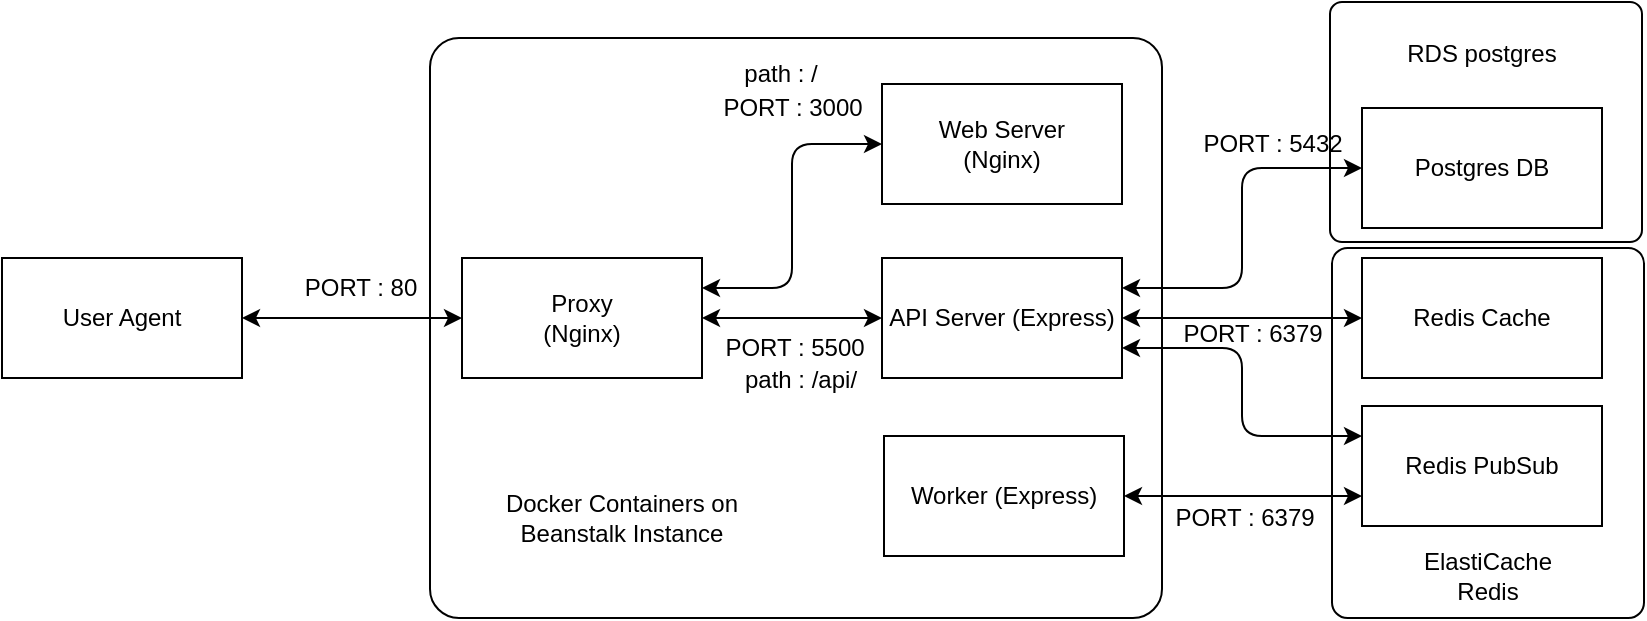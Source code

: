 <mxfile>
    <diagram id="piDafpqhtRUU5qUU-vj8" name="Page-1">
        <mxGraphModel dx="916" dy="541" grid="1" gridSize="10" guides="1" tooltips="1" connect="1" arrows="1" fold="1" page="1" pageScale="1" pageWidth="1169" pageHeight="827" math="0" shadow="0">
            <root>
                <mxCell id="0"/>
                <mxCell id="1" parent="0"/>
                <mxCell id="18" value="" style="rounded=1;whiteSpace=wrap;html=1;arcSize=5;" vertex="1" parent="1">
                    <mxGeometry x="795" y="305" width="156" height="185" as="geometry"/>
                </mxCell>
                <mxCell id="16" value="" style="rounded=1;whiteSpace=wrap;html=1;arcSize=5;" vertex="1" parent="1">
                    <mxGeometry x="794" y="182" width="156" height="120" as="geometry"/>
                </mxCell>
                <mxCell id="14" value="" style="rounded=1;whiteSpace=wrap;html=1;arcSize=5;" vertex="1" parent="1">
                    <mxGeometry x="344" y="200" width="366" height="290" as="geometry"/>
                </mxCell>
                <mxCell id="JDbVQdWDWLPik-uImzkJ-9" style="edgeStyle=orthogonalEdgeStyle;rounded=0;orthogonalLoop=1;jettySize=auto;html=1;exitX=1;exitY=0.5;exitDx=0;exitDy=0;entryX=0;entryY=0.5;entryDx=0;entryDy=0;startArrow=classic;startFill=1;" parent="1" source="JDbVQdWDWLPik-uImzkJ-1" target="JDbVQdWDWLPik-uImzkJ-2" edge="1">
                    <mxGeometry relative="1" as="geometry"/>
                </mxCell>
                <mxCell id="JDbVQdWDWLPik-uImzkJ-1" value="User Agent" style="rounded=0;whiteSpace=wrap;html=1;" parent="1" vertex="1">
                    <mxGeometry x="130" y="310" width="120" height="60" as="geometry"/>
                </mxCell>
                <mxCell id="JDbVQdWDWLPik-uImzkJ-17" style="edgeStyle=orthogonalEdgeStyle;rounded=0;orthogonalLoop=1;jettySize=auto;html=1;exitX=1;exitY=0.5;exitDx=0;exitDy=0;entryX=0;entryY=0.5;entryDx=0;entryDy=0;startArrow=classic;startFill=1;" parent="1" source="JDbVQdWDWLPik-uImzkJ-2" target="JDbVQdWDWLPik-uImzkJ-4" edge="1">
                    <mxGeometry relative="1" as="geometry"/>
                </mxCell>
                <mxCell id="2" style="edgeStyle=elbowEdgeStyle;html=1;exitX=1;exitY=0.25;exitDx=0;exitDy=0;entryX=0;entryY=0.5;entryDx=0;entryDy=0;startArrow=classic;startFill=1;rounded=1;" parent="1" source="JDbVQdWDWLPik-uImzkJ-2" target="JDbVQdWDWLPik-uImzkJ-3" edge="1">
                    <mxGeometry relative="1" as="geometry"/>
                </mxCell>
                <mxCell id="JDbVQdWDWLPik-uImzkJ-2" value="Proxy&lt;br&gt;(Nginx)" style="rounded=0;whiteSpace=wrap;html=1;" parent="1" vertex="1">
                    <mxGeometry x="360" y="310" width="120" height="60" as="geometry"/>
                </mxCell>
                <mxCell id="JDbVQdWDWLPik-uImzkJ-3" value="Web Server&lt;br&gt;(Nginx)" style="rounded=0;whiteSpace=wrap;html=1;" parent="1" vertex="1">
                    <mxGeometry x="570" y="223" width="120" height="60" as="geometry"/>
                </mxCell>
                <mxCell id="JDbVQdWDWLPik-uImzkJ-13" style="edgeStyle=orthogonalEdgeStyle;rounded=1;orthogonalLoop=1;jettySize=auto;html=1;exitX=1;exitY=0.75;exitDx=0;exitDy=0;startArrow=classic;startFill=1;entryX=0;entryY=0.25;entryDx=0;entryDy=0;" parent="1" source="JDbVQdWDWLPik-uImzkJ-4" target="JDbVQdWDWLPik-uImzkJ-5" edge="1">
                    <mxGeometry relative="1" as="geometry"/>
                </mxCell>
                <mxCell id="JDbVQdWDWLPik-uImzkJ-15" style="edgeStyle=orthogonalEdgeStyle;rounded=1;orthogonalLoop=1;jettySize=auto;html=1;exitX=1;exitY=0.25;exitDx=0;exitDy=0;entryX=0;entryY=0.5;entryDx=0;entryDy=0;startArrow=classic;startFill=1;" parent="1" source="JDbVQdWDWLPik-uImzkJ-4" target="JDbVQdWDWLPik-uImzkJ-6" edge="1">
                    <mxGeometry relative="1" as="geometry"/>
                </mxCell>
                <mxCell id="JDbVQdWDWLPik-uImzkJ-16" style="edgeStyle=orthogonalEdgeStyle;rounded=1;orthogonalLoop=1;jettySize=auto;html=1;exitX=1;exitY=0.5;exitDx=0;exitDy=0;entryX=0;entryY=0.5;entryDx=0;entryDy=0;startArrow=classic;startFill=1;" parent="1" source="JDbVQdWDWLPik-uImzkJ-4" target="JDbVQdWDWLPik-uImzkJ-7" edge="1">
                    <mxGeometry relative="1" as="geometry"/>
                </mxCell>
                <mxCell id="JDbVQdWDWLPik-uImzkJ-4" value="API Server (Express)" style="rounded=0;whiteSpace=wrap;html=1;" parent="1" vertex="1">
                    <mxGeometry x="570" y="310" width="120" height="60" as="geometry"/>
                </mxCell>
                <mxCell id="JDbVQdWDWLPik-uImzkJ-14" style="edgeStyle=orthogonalEdgeStyle;rounded=1;orthogonalLoop=1;jettySize=auto;html=1;exitX=0;exitY=0.75;exitDx=0;exitDy=0;startArrow=classic;startFill=1;" parent="1" source="JDbVQdWDWLPik-uImzkJ-5" target="JDbVQdWDWLPik-uImzkJ-8" edge="1">
                    <mxGeometry relative="1" as="geometry"/>
                </mxCell>
                <mxCell id="JDbVQdWDWLPik-uImzkJ-5" value="Redis PubSub" style="rounded=0;whiteSpace=wrap;html=1;" parent="1" vertex="1">
                    <mxGeometry x="810" y="384" width="120" height="60" as="geometry"/>
                </mxCell>
                <mxCell id="JDbVQdWDWLPik-uImzkJ-6" value="Postgres DB" style="rounded=0;whiteSpace=wrap;html=1;" parent="1" vertex="1">
                    <mxGeometry x="810" y="235" width="120" height="60" as="geometry"/>
                </mxCell>
                <mxCell id="JDbVQdWDWLPik-uImzkJ-7" value="Redis Cache" style="rounded=0;whiteSpace=wrap;html=1;" parent="1" vertex="1">
                    <mxGeometry x="810" y="310" width="120" height="60" as="geometry"/>
                </mxCell>
                <mxCell id="JDbVQdWDWLPik-uImzkJ-8" value="Worker (Express)" style="rounded=0;whiteSpace=wrap;html=1;" parent="1" vertex="1">
                    <mxGeometry x="571" y="399" width="120" height="60" as="geometry"/>
                </mxCell>
                <mxCell id="3" value="PORT : 3000" style="text;html=1;align=center;verticalAlign=middle;resizable=0;points=[];autosize=1;strokeColor=none;fillColor=none;" parent="1" vertex="1">
                    <mxGeometry x="480" y="225" width="90" height="20" as="geometry"/>
                </mxCell>
                <mxCell id="4" value="PORT : 5500" style="text;html=1;align=center;verticalAlign=middle;resizable=0;points=[];autosize=1;strokeColor=none;fillColor=none;" parent="1" vertex="1">
                    <mxGeometry x="481" y="345" width="90" height="20" as="geometry"/>
                </mxCell>
                <mxCell id="5" value="PORT : 5432&lt;span style=&quot;color: rgba(0 , 0 , 0 , 0) ; font-family: monospace ; font-size: 0px&quot;&gt;%3CmxGraphModel%3E%3Croot%3E%3CmxCell%20id%3D%220%22%2F%3E%3CmxCell%20id%3D%221%22%20parent%3D%220%22%2F%3E%3CmxCell%20id%3D%222%22%20value%3D%22PORT%20%3A%203000%22%20style%3D%22text%3Bhtml%3D1%3Balign%3Dcenter%3BverticalAlign%3Dmiddle%3Bresizable%3D0%3Bpoints%3D%5B%5D%3Bautosize%3D1%3BstrokeColor%3Dnone%3BfillColor%3Dnone%3B%22%20vertex%3D%221%22%20parent%3D%221%22%3E%3CmxGeometry%20x%3D%22481%22%20y%3D%22194%22%20width%3D%2290%22%20height%3D%2220%22%20as%3D%22geometry%22%2F%3E%3C%2FmxCell%3E%3C%2Froot%3E%3C%2FmxGraphModel%3E&lt;/span&gt;" style="text;html=1;align=center;verticalAlign=middle;resizable=0;points=[];autosize=1;strokeColor=none;fillColor=none;" parent="1" vertex="1">
                    <mxGeometry x="720" y="243" width="90" height="20" as="geometry"/>
                </mxCell>
                <mxCell id="6" value="PORT : 6379" style="text;html=1;align=center;verticalAlign=middle;resizable=0;points=[];autosize=1;strokeColor=none;fillColor=none;" parent="1" vertex="1">
                    <mxGeometry x="710" y="338" width="90" height="20" as="geometry"/>
                </mxCell>
                <mxCell id="8" value="PORT : 6379" style="text;html=1;align=center;verticalAlign=middle;resizable=0;points=[];autosize=1;strokeColor=none;fillColor=none;" parent="1" vertex="1">
                    <mxGeometry x="706" y="430" width="90" height="20" as="geometry"/>
                </mxCell>
                <mxCell id="9" value="PORT : 80" style="text;html=1;align=center;verticalAlign=middle;resizable=0;points=[];autosize=1;strokeColor=none;fillColor=none;" parent="1" vertex="1">
                    <mxGeometry x="274" y="315" width="70" height="20" as="geometry"/>
                </mxCell>
                <mxCell id="10" value="path : /" style="text;html=1;align=center;verticalAlign=middle;resizable=0;points=[];autosize=1;strokeColor=none;fillColor=none;" parent="1" vertex="1">
                    <mxGeometry x="494" y="208" width="50" height="20" as="geometry"/>
                </mxCell>
                <mxCell id="11" value="path : /api/" style="text;html=1;align=center;verticalAlign=middle;resizable=0;points=[];autosize=1;strokeColor=none;fillColor=none;" parent="1" vertex="1">
                    <mxGeometry x="494" y="361" width="70" height="20" as="geometry"/>
                </mxCell>
                <mxCell id="15" value="Docker Containers on Beanstalk Instance" style="text;html=1;strokeColor=none;fillColor=none;align=center;verticalAlign=middle;whiteSpace=wrap;rounded=0;" vertex="1" parent="1">
                    <mxGeometry x="360" y="425" width="160" height="30" as="geometry"/>
                </mxCell>
                <mxCell id="17" value="RDS postgres" style="text;html=1;strokeColor=none;fillColor=none;align=center;verticalAlign=middle;whiteSpace=wrap;rounded=0;" vertex="1" parent="1">
                    <mxGeometry x="826" y="193" width="88" height="30" as="geometry"/>
                </mxCell>
                <mxCell id="19" value="ElastiCache&lt;br&gt;Redis" style="text;html=1;strokeColor=none;fillColor=none;align=center;verticalAlign=middle;whiteSpace=wrap;rounded=0;" vertex="1" parent="1">
                    <mxGeometry x="829" y="454" width="88" height="30" as="geometry"/>
                </mxCell>
            </root>
        </mxGraphModel>
    </diagram>
</mxfile>